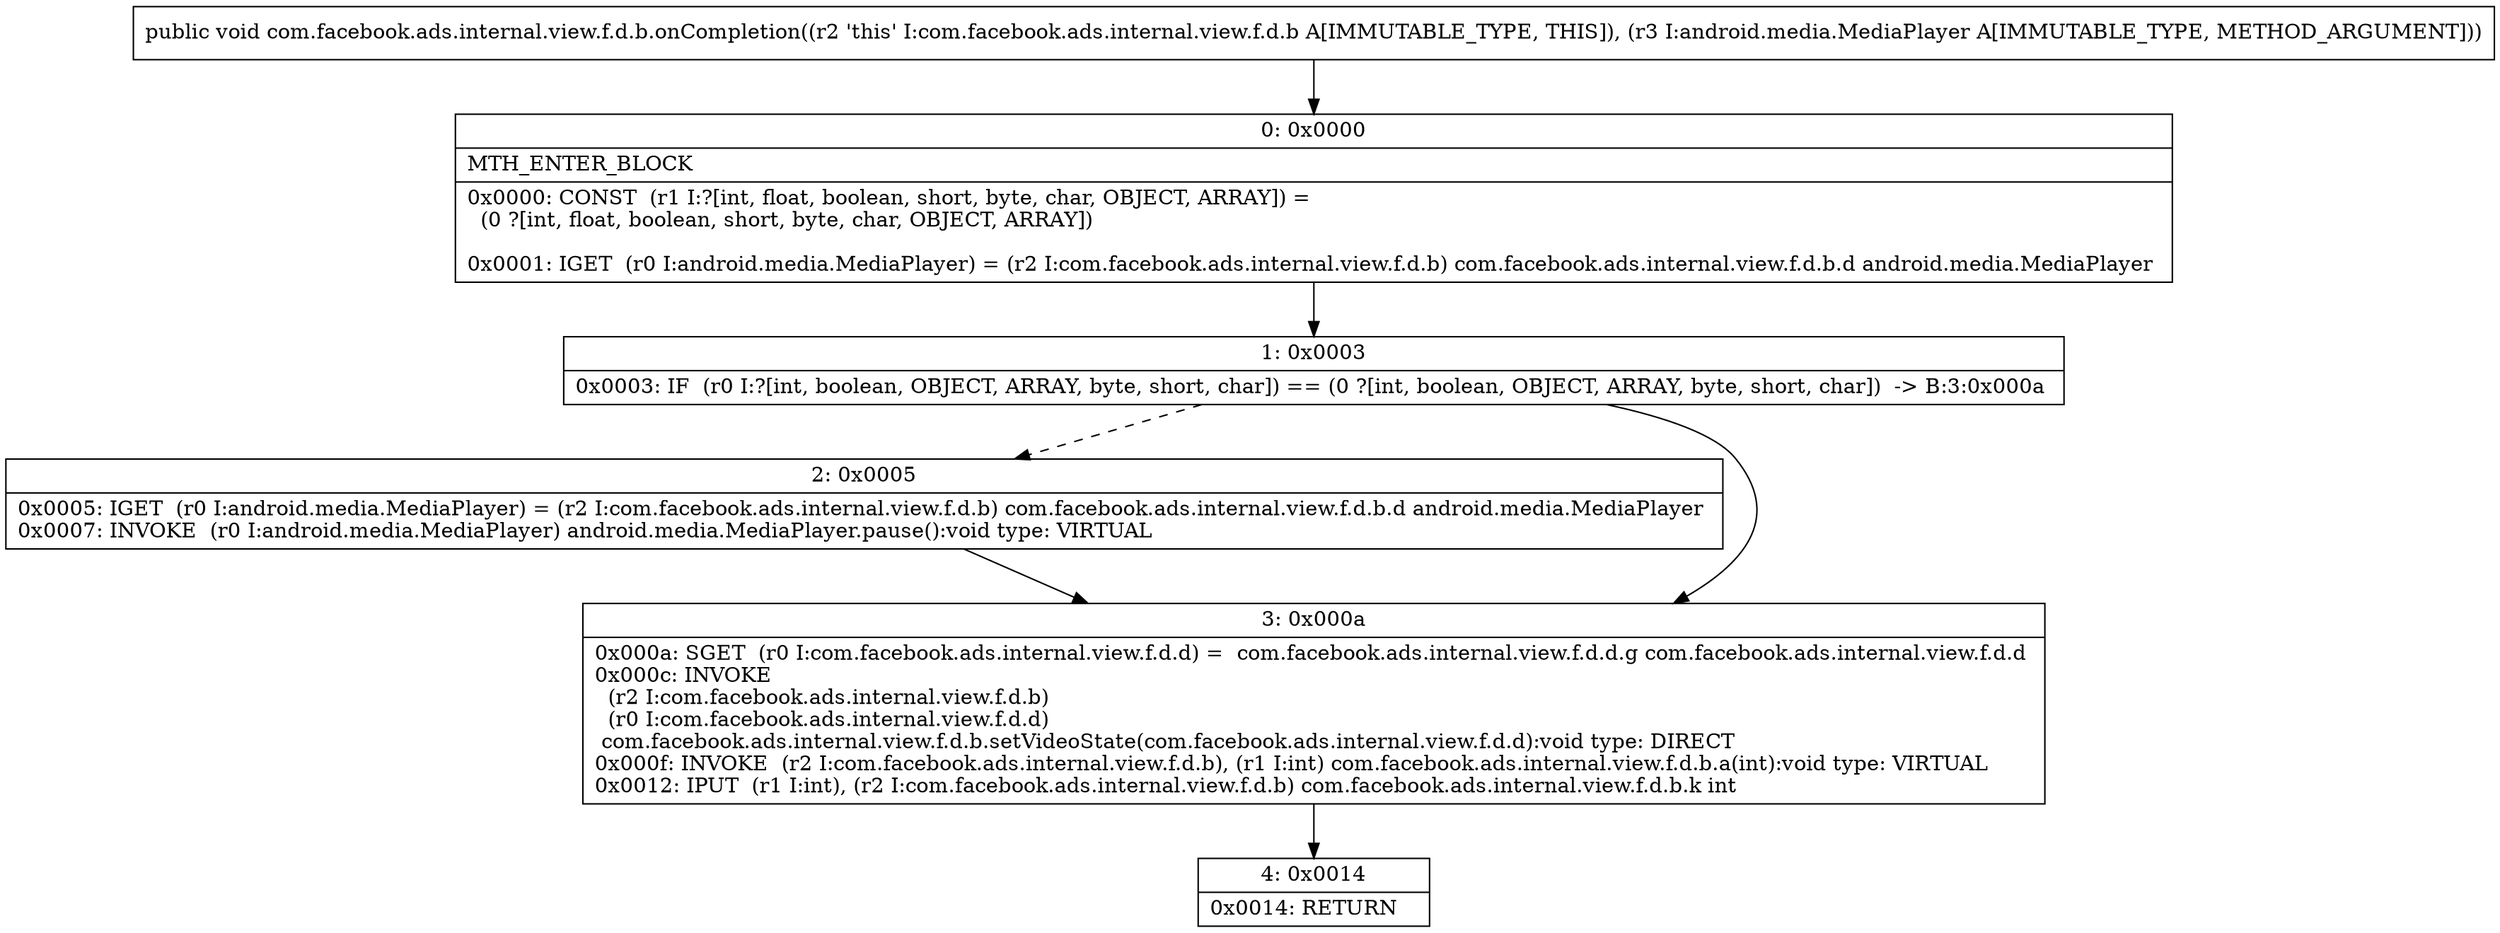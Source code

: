 digraph "CFG forcom.facebook.ads.internal.view.f.d.b.onCompletion(Landroid\/media\/MediaPlayer;)V" {
Node_0 [shape=record,label="{0\:\ 0x0000|MTH_ENTER_BLOCK\l|0x0000: CONST  (r1 I:?[int, float, boolean, short, byte, char, OBJECT, ARRAY]) = \l  (0 ?[int, float, boolean, short, byte, char, OBJECT, ARRAY])\l \l0x0001: IGET  (r0 I:android.media.MediaPlayer) = (r2 I:com.facebook.ads.internal.view.f.d.b) com.facebook.ads.internal.view.f.d.b.d android.media.MediaPlayer \l}"];
Node_1 [shape=record,label="{1\:\ 0x0003|0x0003: IF  (r0 I:?[int, boolean, OBJECT, ARRAY, byte, short, char]) == (0 ?[int, boolean, OBJECT, ARRAY, byte, short, char])  \-\> B:3:0x000a \l}"];
Node_2 [shape=record,label="{2\:\ 0x0005|0x0005: IGET  (r0 I:android.media.MediaPlayer) = (r2 I:com.facebook.ads.internal.view.f.d.b) com.facebook.ads.internal.view.f.d.b.d android.media.MediaPlayer \l0x0007: INVOKE  (r0 I:android.media.MediaPlayer) android.media.MediaPlayer.pause():void type: VIRTUAL \l}"];
Node_3 [shape=record,label="{3\:\ 0x000a|0x000a: SGET  (r0 I:com.facebook.ads.internal.view.f.d.d) =  com.facebook.ads.internal.view.f.d.d.g com.facebook.ads.internal.view.f.d.d \l0x000c: INVOKE  \l  (r2 I:com.facebook.ads.internal.view.f.d.b)\l  (r0 I:com.facebook.ads.internal.view.f.d.d)\l com.facebook.ads.internal.view.f.d.b.setVideoState(com.facebook.ads.internal.view.f.d.d):void type: DIRECT \l0x000f: INVOKE  (r2 I:com.facebook.ads.internal.view.f.d.b), (r1 I:int) com.facebook.ads.internal.view.f.d.b.a(int):void type: VIRTUAL \l0x0012: IPUT  (r1 I:int), (r2 I:com.facebook.ads.internal.view.f.d.b) com.facebook.ads.internal.view.f.d.b.k int \l}"];
Node_4 [shape=record,label="{4\:\ 0x0014|0x0014: RETURN   \l}"];
MethodNode[shape=record,label="{public void com.facebook.ads.internal.view.f.d.b.onCompletion((r2 'this' I:com.facebook.ads.internal.view.f.d.b A[IMMUTABLE_TYPE, THIS]), (r3 I:android.media.MediaPlayer A[IMMUTABLE_TYPE, METHOD_ARGUMENT])) }"];
MethodNode -> Node_0;
Node_0 -> Node_1;
Node_1 -> Node_2[style=dashed];
Node_1 -> Node_3;
Node_2 -> Node_3;
Node_3 -> Node_4;
}

